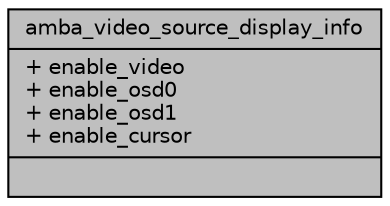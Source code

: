 digraph "amba_video_source_display_info"
{
 // INTERACTIVE_SVG=YES
 // LATEX_PDF_SIZE
  bgcolor="transparent";
  edge [fontname="Helvetica",fontsize="10",labelfontname="Helvetica",labelfontsize="10"];
  node [fontname="Helvetica",fontsize="10",shape=record];
  Node1 [label="{amba_video_source_display_info\n|+ enable_video\l+ enable_osd0\l+ enable_osd1\l+ enable_cursor\l|}",height=0.2,width=0.4,color="black", fillcolor="grey75", style="filled", fontcolor="black",tooltip=" "];
}
